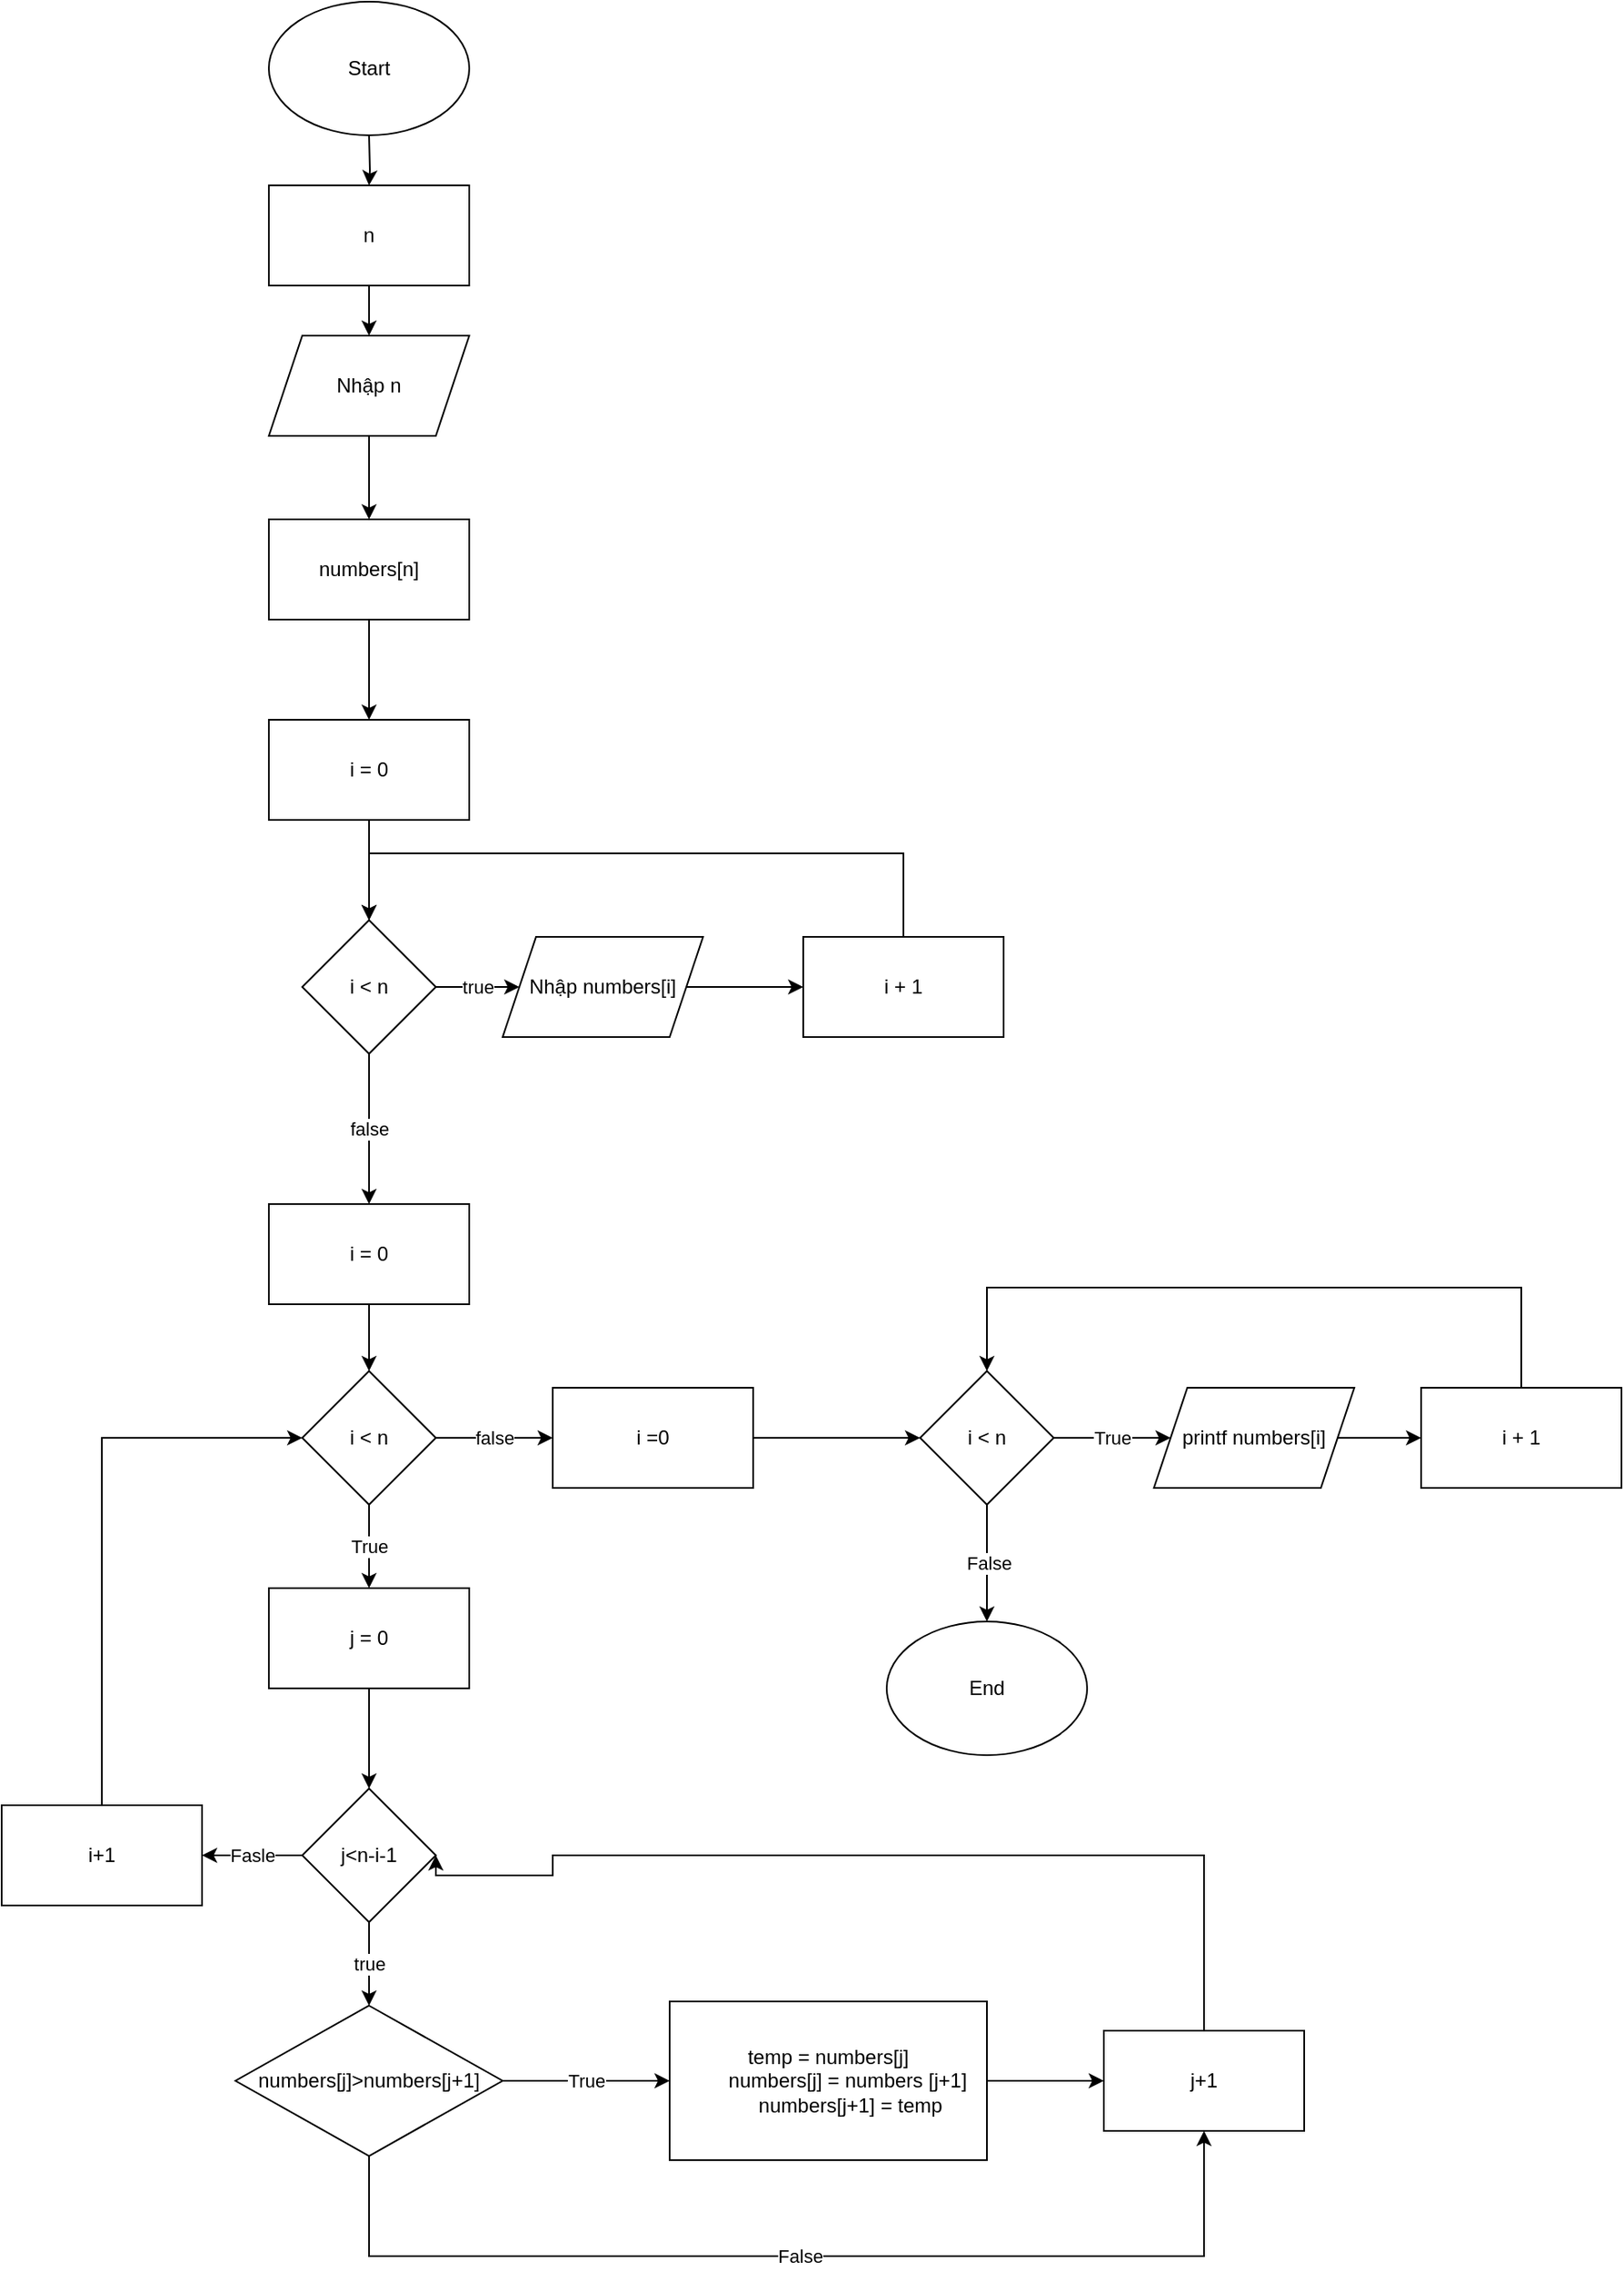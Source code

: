 <mxfile version="22.1.2" type="device">
  <diagram id="6mt8GwxgbA2jFJ6OA1nm" name="Trang-1">
    <mxGraphModel dx="1006" dy="559" grid="1" gridSize="10" guides="1" tooltips="1" connect="1" arrows="1" fold="1" page="1" pageScale="1" pageWidth="827" pageHeight="1169" math="0" shadow="0">
      <root>
        <mxCell id="0" />
        <mxCell id="1" parent="0" />
        <mxCell id="H7OXvi4-zBRhOT6-c9Pm-1" value="" style="edgeStyle=orthogonalEdgeStyle;rounded=0;orthogonalLoop=1;jettySize=auto;html=1;" edge="1" parent="1" target="H7OXvi4-zBRhOT6-c9Pm-3">
          <mxGeometry relative="1" as="geometry">
            <mxPoint x="320" y="110" as="sourcePoint" />
          </mxGeometry>
        </mxCell>
        <mxCell id="H7OXvi4-zBRhOT6-c9Pm-2" value="" style="edgeStyle=orthogonalEdgeStyle;rounded=0;orthogonalLoop=1;jettySize=auto;html=1;" edge="1" parent="1" source="H7OXvi4-zBRhOT6-c9Pm-3" target="H7OXvi4-zBRhOT6-c9Pm-5">
          <mxGeometry relative="1" as="geometry" />
        </mxCell>
        <mxCell id="H7OXvi4-zBRhOT6-c9Pm-3" value="n" style="rounded=0;whiteSpace=wrap;html=1;" vertex="1" parent="1">
          <mxGeometry x="260" y="140" width="120" height="60" as="geometry" />
        </mxCell>
        <mxCell id="H7OXvi4-zBRhOT6-c9Pm-4" value="" style="edgeStyle=orthogonalEdgeStyle;rounded=0;orthogonalLoop=1;jettySize=auto;html=1;" edge="1" parent="1" source="H7OXvi4-zBRhOT6-c9Pm-5" target="H7OXvi4-zBRhOT6-c9Pm-7">
          <mxGeometry relative="1" as="geometry" />
        </mxCell>
        <mxCell id="H7OXvi4-zBRhOT6-c9Pm-5" value="Nhập n" style="shape=parallelogram;perimeter=parallelogramPerimeter;whiteSpace=wrap;html=1;fixedSize=1;rounded=0;" vertex="1" parent="1">
          <mxGeometry x="260" y="230" width="120" height="60" as="geometry" />
        </mxCell>
        <mxCell id="H7OXvi4-zBRhOT6-c9Pm-6" value="" style="edgeStyle=orthogonalEdgeStyle;rounded=0;orthogonalLoop=1;jettySize=auto;html=1;" edge="1" parent="1" source="H7OXvi4-zBRhOT6-c9Pm-7" target="H7OXvi4-zBRhOT6-c9Pm-9">
          <mxGeometry relative="1" as="geometry" />
        </mxCell>
        <mxCell id="H7OXvi4-zBRhOT6-c9Pm-7" value="numbers[n]" style="whiteSpace=wrap;html=1;rounded=0;" vertex="1" parent="1">
          <mxGeometry x="260" y="340" width="120" height="60" as="geometry" />
        </mxCell>
        <mxCell id="H7OXvi4-zBRhOT6-c9Pm-8" value="" style="edgeStyle=orthogonalEdgeStyle;rounded=0;orthogonalLoop=1;jettySize=auto;html=1;" edge="1" parent="1" source="H7OXvi4-zBRhOT6-c9Pm-9" target="H7OXvi4-zBRhOT6-c9Pm-11">
          <mxGeometry relative="1" as="geometry" />
        </mxCell>
        <mxCell id="H7OXvi4-zBRhOT6-c9Pm-9" value="i = 0" style="whiteSpace=wrap;html=1;rounded=0;" vertex="1" parent="1">
          <mxGeometry x="260" y="460" width="120" height="60" as="geometry" />
        </mxCell>
        <mxCell id="H7OXvi4-zBRhOT6-c9Pm-10" value="true" style="edgeStyle=orthogonalEdgeStyle;rounded=0;orthogonalLoop=1;jettySize=auto;html=1;" edge="1" parent="1" source="H7OXvi4-zBRhOT6-c9Pm-11" target="H7OXvi4-zBRhOT6-c9Pm-13">
          <mxGeometry relative="1" as="geometry" />
        </mxCell>
        <mxCell id="H7OXvi4-zBRhOT6-c9Pm-18" value="false" style="edgeStyle=orthogonalEdgeStyle;rounded=0;orthogonalLoop=1;jettySize=auto;html=1;" edge="1" parent="1" source="H7OXvi4-zBRhOT6-c9Pm-11" target="H7OXvi4-zBRhOT6-c9Pm-17">
          <mxGeometry relative="1" as="geometry" />
        </mxCell>
        <mxCell id="H7OXvi4-zBRhOT6-c9Pm-11" value="i &amp;lt; n" style="rhombus;whiteSpace=wrap;html=1;rounded=0;" vertex="1" parent="1">
          <mxGeometry x="280" y="580" width="80" height="80" as="geometry" />
        </mxCell>
        <mxCell id="H7OXvi4-zBRhOT6-c9Pm-12" value="" style="edgeStyle=orthogonalEdgeStyle;rounded=0;orthogonalLoop=1;jettySize=auto;html=1;" edge="1" parent="1" source="H7OXvi4-zBRhOT6-c9Pm-13" target="H7OXvi4-zBRhOT6-c9Pm-15">
          <mxGeometry relative="1" as="geometry" />
        </mxCell>
        <mxCell id="H7OXvi4-zBRhOT6-c9Pm-13" value="Nhập numbers[i]" style="shape=parallelogram;perimeter=parallelogramPerimeter;whiteSpace=wrap;html=1;fixedSize=1;rounded=0;" vertex="1" parent="1">
          <mxGeometry x="400" y="590" width="120" height="60" as="geometry" />
        </mxCell>
        <mxCell id="H7OXvi4-zBRhOT6-c9Pm-14" style="edgeStyle=orthogonalEdgeStyle;rounded=0;orthogonalLoop=1;jettySize=auto;html=1;movable=1;resizable=1;rotatable=1;deletable=1;editable=1;locked=0;connectable=1;entryX=0.5;entryY=0;entryDx=0;entryDy=0;" edge="1" parent="1" source="H7OXvi4-zBRhOT6-c9Pm-15" target="H7OXvi4-zBRhOT6-c9Pm-11">
          <mxGeometry relative="1" as="geometry">
            <mxPoint x="640" y="540" as="targetPoint" />
            <Array as="points">
              <mxPoint x="640" y="540" />
              <mxPoint x="320" y="540" />
            </Array>
          </mxGeometry>
        </mxCell>
        <mxCell id="H7OXvi4-zBRhOT6-c9Pm-15" value="i + 1" style="whiteSpace=wrap;html=1;rounded=0;" vertex="1" parent="1">
          <mxGeometry x="580" y="590" width="120" height="60" as="geometry" />
        </mxCell>
        <mxCell id="H7OXvi4-zBRhOT6-c9Pm-16" value="Start" style="ellipse;whiteSpace=wrap;html=1;" vertex="1" parent="1">
          <mxGeometry x="260" y="30" width="120" height="80" as="geometry" />
        </mxCell>
        <mxCell id="H7OXvi4-zBRhOT6-c9Pm-20" value="" style="edgeStyle=orthogonalEdgeStyle;rounded=0;orthogonalLoop=1;jettySize=auto;html=1;" edge="1" parent="1" source="H7OXvi4-zBRhOT6-c9Pm-17" target="H7OXvi4-zBRhOT6-c9Pm-19">
          <mxGeometry relative="1" as="geometry" />
        </mxCell>
        <mxCell id="H7OXvi4-zBRhOT6-c9Pm-17" value="i = 0" style="whiteSpace=wrap;html=1;rounded=0;" vertex="1" parent="1">
          <mxGeometry x="260" y="750" width="120" height="60" as="geometry" />
        </mxCell>
        <mxCell id="H7OXvi4-zBRhOT6-c9Pm-22" value="True" style="edgeStyle=orthogonalEdgeStyle;rounded=0;orthogonalLoop=1;jettySize=auto;html=1;" edge="1" parent="1" source="H7OXvi4-zBRhOT6-c9Pm-19" target="H7OXvi4-zBRhOT6-c9Pm-21">
          <mxGeometry relative="1" as="geometry" />
        </mxCell>
        <mxCell id="H7OXvi4-zBRhOT6-c9Pm-39" value="false" style="edgeStyle=orthogonalEdgeStyle;rounded=0;orthogonalLoop=1;jettySize=auto;html=1;" edge="1" parent="1" source="H7OXvi4-zBRhOT6-c9Pm-19" target="H7OXvi4-zBRhOT6-c9Pm-38">
          <mxGeometry relative="1" as="geometry" />
        </mxCell>
        <mxCell id="H7OXvi4-zBRhOT6-c9Pm-19" value="i &amp;lt; n" style="rhombus;whiteSpace=wrap;html=1;rounded=0;" vertex="1" parent="1">
          <mxGeometry x="280" y="850" width="80" height="80" as="geometry" />
        </mxCell>
        <mxCell id="H7OXvi4-zBRhOT6-c9Pm-24" value="" style="edgeStyle=orthogonalEdgeStyle;rounded=0;orthogonalLoop=1;jettySize=auto;html=1;" edge="1" parent="1" source="H7OXvi4-zBRhOT6-c9Pm-21" target="H7OXvi4-zBRhOT6-c9Pm-23">
          <mxGeometry relative="1" as="geometry" />
        </mxCell>
        <mxCell id="H7OXvi4-zBRhOT6-c9Pm-21" value="j = 0" style="whiteSpace=wrap;html=1;rounded=0;" vertex="1" parent="1">
          <mxGeometry x="260" y="980" width="120" height="60" as="geometry" />
        </mxCell>
        <mxCell id="H7OXvi4-zBRhOT6-c9Pm-26" value="true" style="edgeStyle=orthogonalEdgeStyle;rounded=0;orthogonalLoop=1;jettySize=auto;html=1;" edge="1" parent="1" source="H7OXvi4-zBRhOT6-c9Pm-23" target="H7OXvi4-zBRhOT6-c9Pm-25">
          <mxGeometry relative="1" as="geometry" />
        </mxCell>
        <mxCell id="H7OXvi4-zBRhOT6-c9Pm-35" value="Fasle" style="edgeStyle=orthogonalEdgeStyle;rounded=0;orthogonalLoop=1;jettySize=auto;html=1;" edge="1" parent="1" source="H7OXvi4-zBRhOT6-c9Pm-23" target="H7OXvi4-zBRhOT6-c9Pm-34">
          <mxGeometry relative="1" as="geometry" />
        </mxCell>
        <mxCell id="H7OXvi4-zBRhOT6-c9Pm-23" value="j&amp;lt;n-i-1" style="rhombus;whiteSpace=wrap;html=1;rounded=0;" vertex="1" parent="1">
          <mxGeometry x="280" y="1100" width="80" height="80" as="geometry" />
        </mxCell>
        <mxCell id="H7OXvi4-zBRhOT6-c9Pm-28" value="True" style="edgeStyle=orthogonalEdgeStyle;rounded=0;orthogonalLoop=1;jettySize=auto;html=1;" edge="1" parent="1" source="H7OXvi4-zBRhOT6-c9Pm-25" target="H7OXvi4-zBRhOT6-c9Pm-27">
          <mxGeometry relative="1" as="geometry" />
        </mxCell>
        <mxCell id="H7OXvi4-zBRhOT6-c9Pm-31" value="False" style="edgeStyle=orthogonalEdgeStyle;rounded=0;orthogonalLoop=1;jettySize=auto;html=1;entryX=0.5;entryY=1;entryDx=0;entryDy=0;" edge="1" parent="1" source="H7OXvi4-zBRhOT6-c9Pm-25" target="H7OXvi4-zBRhOT6-c9Pm-29">
          <mxGeometry relative="1" as="geometry">
            <mxPoint x="320" y="1380" as="targetPoint" />
            <Array as="points">
              <mxPoint x="320" y="1380" />
              <mxPoint x="820" y="1380" />
            </Array>
            <mxPoint as="offset" />
          </mxGeometry>
        </mxCell>
        <mxCell id="H7OXvi4-zBRhOT6-c9Pm-25" value="numbers[j]&gt;numbers[j+1]" style="rhombus;whiteSpace=wrap;html=1;rounded=0;" vertex="1" parent="1">
          <mxGeometry x="240" y="1230" width="160" height="90" as="geometry" />
        </mxCell>
        <mxCell id="H7OXvi4-zBRhOT6-c9Pm-30" value="" style="edgeStyle=orthogonalEdgeStyle;rounded=0;orthogonalLoop=1;jettySize=auto;html=1;" edge="1" parent="1" source="H7OXvi4-zBRhOT6-c9Pm-27" target="H7OXvi4-zBRhOT6-c9Pm-29">
          <mxGeometry relative="1" as="geometry" />
        </mxCell>
        <mxCell id="H7OXvi4-zBRhOT6-c9Pm-27" value="temp = numbers[j]&lt;br&gt;&amp;nbsp; &amp;nbsp; &amp;nbsp; &amp;nbsp; numbers[j] = numbers [j+1]&amp;nbsp;&lt;br&gt;&amp;nbsp; &amp;nbsp; &amp;nbsp; &amp;nbsp; numbers[j+1] = temp" style="whiteSpace=wrap;html=1;rounded=0;" vertex="1" parent="1">
          <mxGeometry x="500" y="1227.5" width="190" height="95" as="geometry" />
        </mxCell>
        <mxCell id="H7OXvi4-zBRhOT6-c9Pm-32" style="edgeStyle=orthogonalEdgeStyle;rounded=0;orthogonalLoop=1;jettySize=auto;html=1;entryX=1;entryY=0.5;entryDx=0;entryDy=0;" edge="1" parent="1" source="H7OXvi4-zBRhOT6-c9Pm-29" target="H7OXvi4-zBRhOT6-c9Pm-23">
          <mxGeometry relative="1" as="geometry">
            <mxPoint x="820" y="1140" as="targetPoint" />
            <Array as="points">
              <mxPoint x="820" y="1140" />
              <mxPoint x="430" y="1140" />
              <mxPoint x="430" y="1152" />
              <mxPoint x="360" y="1152" />
            </Array>
          </mxGeometry>
        </mxCell>
        <mxCell id="H7OXvi4-zBRhOT6-c9Pm-29" value="j+1" style="whiteSpace=wrap;html=1;rounded=0;" vertex="1" parent="1">
          <mxGeometry x="760" y="1245" width="120" height="60" as="geometry" />
        </mxCell>
        <mxCell id="H7OXvi4-zBRhOT6-c9Pm-36" style="edgeStyle=orthogonalEdgeStyle;rounded=0;orthogonalLoop=1;jettySize=auto;html=1;" edge="1" parent="1" source="H7OXvi4-zBRhOT6-c9Pm-34" target="H7OXvi4-zBRhOT6-c9Pm-19">
          <mxGeometry relative="1" as="geometry">
            <mxPoint x="160" y="890" as="targetPoint" />
            <Array as="points">
              <mxPoint x="160" y="890" />
            </Array>
          </mxGeometry>
        </mxCell>
        <mxCell id="H7OXvi4-zBRhOT6-c9Pm-34" value="i+1" style="whiteSpace=wrap;html=1;rounded=0;" vertex="1" parent="1">
          <mxGeometry x="100" y="1110" width="120" height="60" as="geometry" />
        </mxCell>
        <mxCell id="H7OXvi4-zBRhOT6-c9Pm-41" value="" style="edgeStyle=orthogonalEdgeStyle;rounded=0;orthogonalLoop=1;jettySize=auto;html=1;" edge="1" parent="1" source="H7OXvi4-zBRhOT6-c9Pm-38" target="H7OXvi4-zBRhOT6-c9Pm-40">
          <mxGeometry relative="1" as="geometry" />
        </mxCell>
        <mxCell id="H7OXvi4-zBRhOT6-c9Pm-38" value="i =0" style="whiteSpace=wrap;html=1;rounded=0;" vertex="1" parent="1">
          <mxGeometry x="430" y="860" width="120" height="60" as="geometry" />
        </mxCell>
        <mxCell id="H7OXvi4-zBRhOT6-c9Pm-43" value="True" style="edgeStyle=orthogonalEdgeStyle;rounded=0;orthogonalLoop=1;jettySize=auto;html=1;" edge="1" parent="1" source="H7OXvi4-zBRhOT6-c9Pm-40" target="H7OXvi4-zBRhOT6-c9Pm-42">
          <mxGeometry relative="1" as="geometry" />
        </mxCell>
        <mxCell id="H7OXvi4-zBRhOT6-c9Pm-47" value="False" style="edgeStyle=orthogonalEdgeStyle;rounded=0;orthogonalLoop=1;jettySize=auto;html=1;" edge="1" parent="1" source="H7OXvi4-zBRhOT6-c9Pm-40">
          <mxGeometry relative="1" as="geometry">
            <mxPoint x="690" y="1000" as="targetPoint" />
          </mxGeometry>
        </mxCell>
        <mxCell id="H7OXvi4-zBRhOT6-c9Pm-40" value="i &amp;lt; n" style="rhombus;whiteSpace=wrap;html=1;rounded=0;" vertex="1" parent="1">
          <mxGeometry x="650" y="850" width="80" height="80" as="geometry" />
        </mxCell>
        <mxCell id="H7OXvi4-zBRhOT6-c9Pm-45" value="" style="edgeStyle=orthogonalEdgeStyle;rounded=0;orthogonalLoop=1;jettySize=auto;html=1;" edge="1" parent="1" source="H7OXvi4-zBRhOT6-c9Pm-42" target="H7OXvi4-zBRhOT6-c9Pm-44">
          <mxGeometry relative="1" as="geometry" />
        </mxCell>
        <mxCell id="H7OXvi4-zBRhOT6-c9Pm-42" value="printf numbers[i]" style="shape=parallelogram;perimeter=parallelogramPerimeter;whiteSpace=wrap;html=1;fixedSize=1;rounded=0;" vertex="1" parent="1">
          <mxGeometry x="790" y="860" width="120" height="60" as="geometry" />
        </mxCell>
        <mxCell id="H7OXvi4-zBRhOT6-c9Pm-46" style="edgeStyle=orthogonalEdgeStyle;rounded=0;orthogonalLoop=1;jettySize=auto;html=1;entryX=0.5;entryY=0;entryDx=0;entryDy=0;" edge="1" parent="1" source="H7OXvi4-zBRhOT6-c9Pm-44" target="H7OXvi4-zBRhOT6-c9Pm-40">
          <mxGeometry relative="1" as="geometry">
            <mxPoint x="1010" y="810" as="targetPoint" />
            <Array as="points">
              <mxPoint x="1010" y="800" />
              <mxPoint x="690" y="800" />
            </Array>
          </mxGeometry>
        </mxCell>
        <mxCell id="H7OXvi4-zBRhOT6-c9Pm-44" value="i + 1" style="whiteSpace=wrap;html=1;rounded=0;" vertex="1" parent="1">
          <mxGeometry x="950" y="860" width="120" height="60" as="geometry" />
        </mxCell>
        <mxCell id="H7OXvi4-zBRhOT6-c9Pm-48" value="End" style="ellipse;whiteSpace=wrap;html=1;" vertex="1" parent="1">
          <mxGeometry x="630" y="1000" width="120" height="80" as="geometry" />
        </mxCell>
      </root>
    </mxGraphModel>
  </diagram>
</mxfile>
